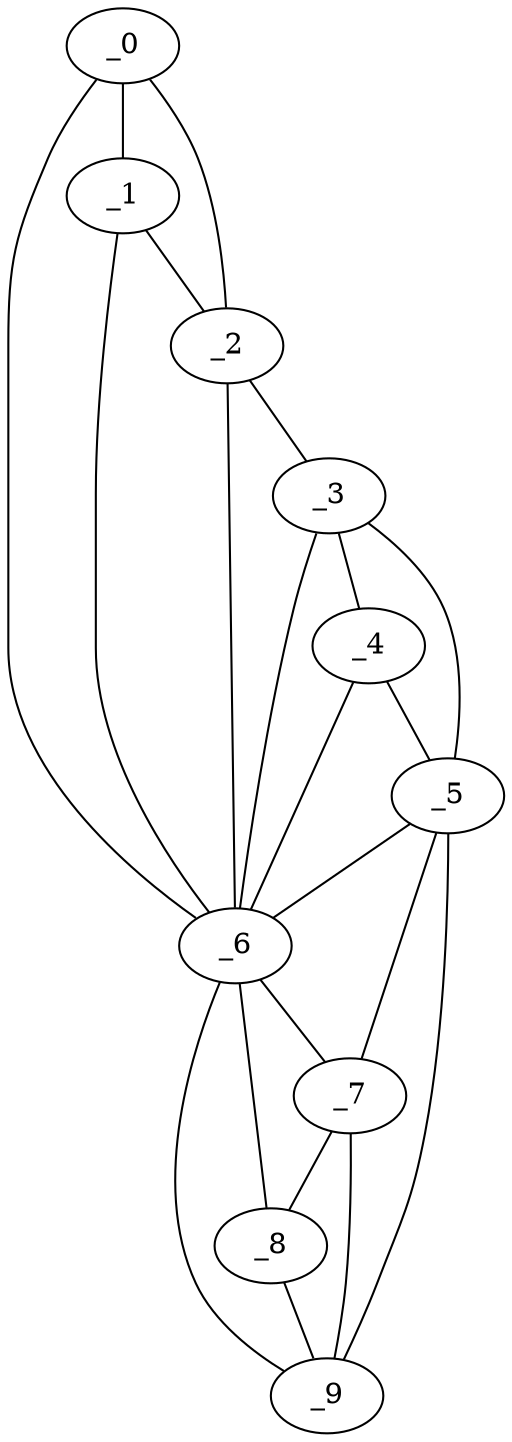 graph "obj11__150.gxl" {
	_0	 [x=11,
		y=72];
	_1	 [x=21,
		y=56];
	_0 -- _1	 [valence=2];
	_2	 [x=26,
		y=41];
	_0 -- _2	 [valence=1];
	_6	 [x=63,
		y=49];
	_0 -- _6	 [valence=1];
	_1 -- _2	 [valence=1];
	_1 -- _6	 [valence=2];
	_3	 [x=41,
		y=32];
	_2 -- _3	 [valence=1];
	_2 -- _6	 [valence=2];
	_4	 [x=53,
		y=29];
	_3 -- _4	 [valence=2];
	_5	 [x=61,
		y=26];
	_3 -- _5	 [valence=1];
	_3 -- _6	 [valence=2];
	_4 -- _5	 [valence=2];
	_4 -- _6	 [valence=1];
	_5 -- _6	 [valence=2];
	_7	 [x=76,
		y=27];
	_5 -- _7	 [valence=1];
	_9	 [x=94,
		y=27];
	_5 -- _9	 [valence=1];
	_6 -- _7	 [valence=2];
	_8	 [x=84,
		y=28];
	_6 -- _8	 [valence=1];
	_6 -- _9	 [valence=1];
	_7 -- _8	 [valence=2];
	_7 -- _9	 [valence=1];
	_8 -- _9	 [valence=2];
}
